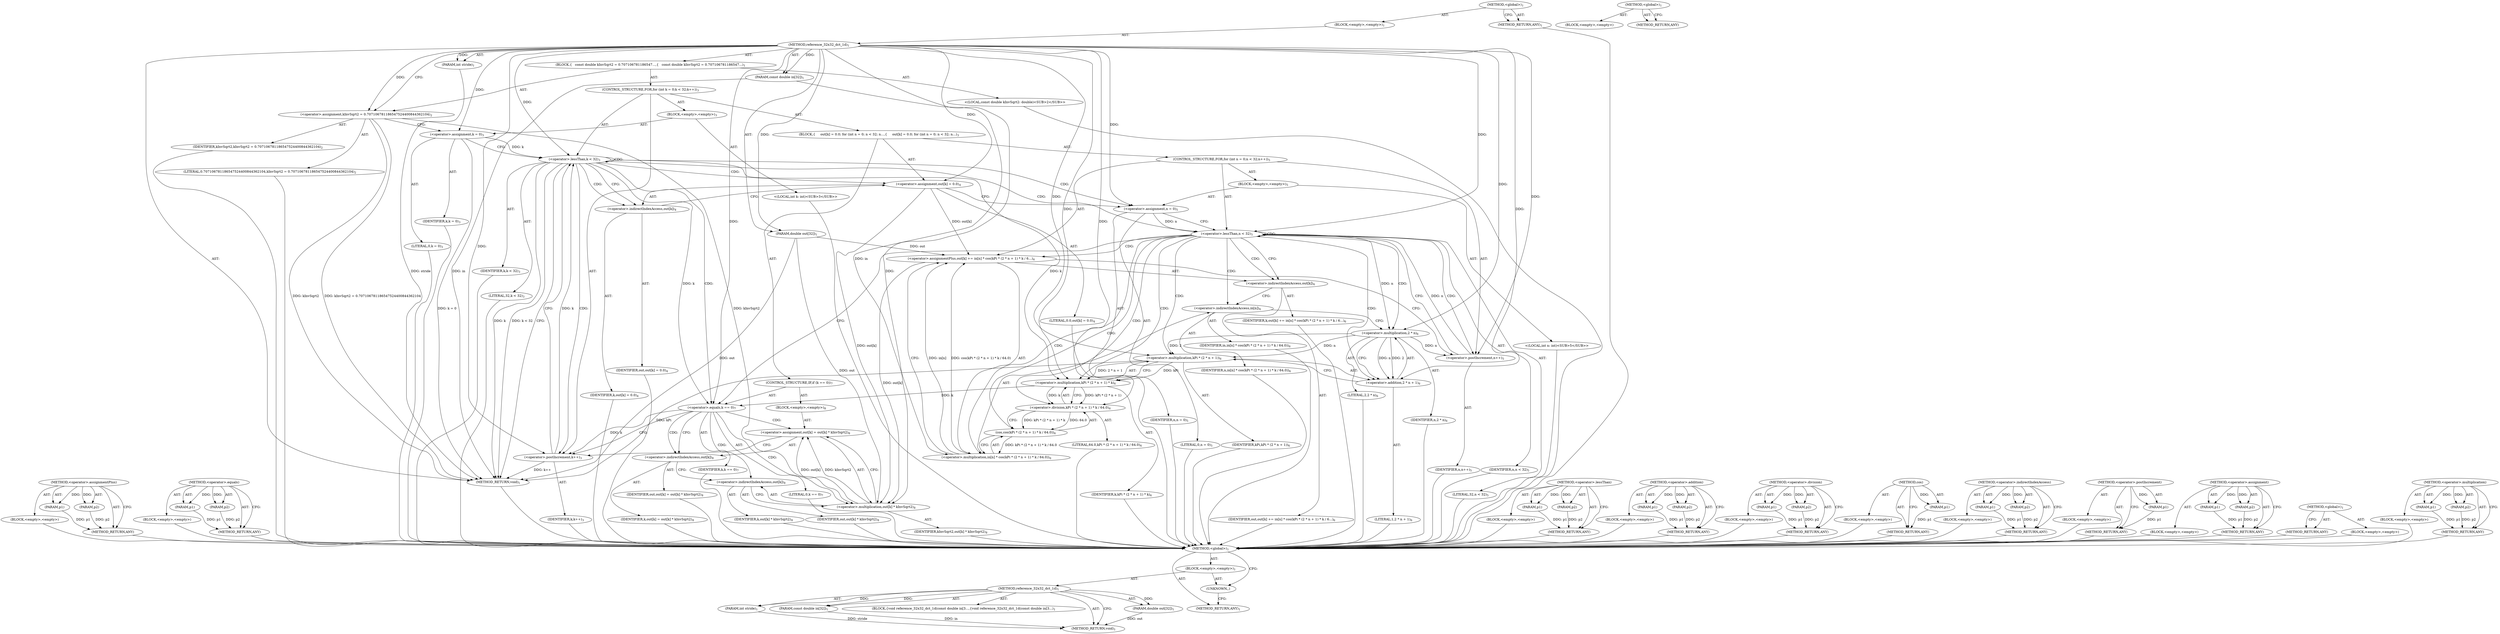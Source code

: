 digraph "&lt;global&gt;" {
vulnerable_119 [label=<(METHOD,&lt;operator&gt;.assignmentPlus)>];
vulnerable_120 [label=<(PARAM,p1)>];
vulnerable_121 [label=<(PARAM,p2)>];
vulnerable_122 [label=<(BLOCK,&lt;empty&gt;,&lt;empty&gt;)>];
vulnerable_123 [label=<(METHOD_RETURN,ANY)>];
vulnerable_143 [label=<(METHOD,&lt;operator&gt;.equals)>];
vulnerable_144 [label=<(PARAM,p1)>];
vulnerable_145 [label=<(PARAM,p2)>];
vulnerable_146 [label=<(BLOCK,&lt;empty&gt;,&lt;empty&gt;)>];
vulnerable_147 [label=<(METHOD_RETURN,ANY)>];
vulnerable_6 [label=<(METHOD,&lt;global&gt;)<SUB>1</SUB>>];
vulnerable_7 [label=<(BLOCK,&lt;empty&gt;,&lt;empty&gt;)<SUB>1</SUB>>];
vulnerable_8 [label=<(METHOD,reference_32x32_dct_1d)<SUB>1</SUB>>];
vulnerable_9 [label=<(PARAM,const double in[32])<SUB>1</SUB>>];
vulnerable_10 [label=<(PARAM,double out[32])<SUB>1</SUB>>];
vulnerable_11 [label=<(PARAM,int stride)<SUB>1</SUB>>];
vulnerable_12 [label=<(BLOCK,{
   const double kInvSqrt2 = 0.707106781186547...,{
   const double kInvSqrt2 = 0.707106781186547...)<SUB>1</SUB>>];
vulnerable_13 [label="<(LOCAL,const double kInvSqrt2: double)<SUB>2</SUB>>"];
vulnerable_14 [label=<(&lt;operator&gt;.assignment,kInvSqrt2 = 0.707106781186547524400844362104)<SUB>2</SUB>>];
vulnerable_15 [label=<(IDENTIFIER,kInvSqrt2,kInvSqrt2 = 0.707106781186547524400844362104)<SUB>2</SUB>>];
vulnerable_16 [label=<(LITERAL,0.707106781186547524400844362104,kInvSqrt2 = 0.707106781186547524400844362104)<SUB>2</SUB>>];
vulnerable_17 [label=<(CONTROL_STRUCTURE,FOR,for (int k = 0;k &lt; 32;k++))<SUB>3</SUB>>];
vulnerable_18 [label=<(BLOCK,&lt;empty&gt;,&lt;empty&gt;)<SUB>3</SUB>>];
vulnerable_19 [label="<(LOCAL,int k: int)<SUB>3</SUB>>"];
vulnerable_20 [label=<(&lt;operator&gt;.assignment,k = 0)<SUB>3</SUB>>];
vulnerable_21 [label=<(IDENTIFIER,k,k = 0)<SUB>3</SUB>>];
vulnerable_22 [label=<(LITERAL,0,k = 0)<SUB>3</SUB>>];
vulnerable_23 [label=<(&lt;operator&gt;.lessThan,k &lt; 32)<SUB>3</SUB>>];
vulnerable_24 [label=<(IDENTIFIER,k,k &lt; 32)<SUB>3</SUB>>];
vulnerable_25 [label=<(LITERAL,32,k &lt; 32)<SUB>3</SUB>>];
vulnerable_26 [label=<(&lt;operator&gt;.postIncrement,k++)<SUB>3</SUB>>];
vulnerable_27 [label=<(IDENTIFIER,k,k++)<SUB>3</SUB>>];
vulnerable_28 [label=<(BLOCK,{
     out[k] = 0.0;
 for (int n = 0; n &lt; 32; n...,{
     out[k] = 0.0;
 for (int n = 0; n &lt; 32; n...)<SUB>3</SUB>>];
vulnerable_29 [label=<(&lt;operator&gt;.assignment,out[k] = 0.0)<SUB>4</SUB>>];
vulnerable_30 [label=<(&lt;operator&gt;.indirectIndexAccess,out[k])<SUB>4</SUB>>];
vulnerable_31 [label=<(IDENTIFIER,out,out[k] = 0.0)<SUB>4</SUB>>];
vulnerable_32 [label=<(IDENTIFIER,k,out[k] = 0.0)<SUB>4</SUB>>];
vulnerable_33 [label=<(LITERAL,0.0,out[k] = 0.0)<SUB>4</SUB>>];
vulnerable_34 [label=<(CONTROL_STRUCTURE,FOR,for (int n = 0;n &lt; 32;n++))<SUB>5</SUB>>];
vulnerable_35 [label=<(BLOCK,&lt;empty&gt;,&lt;empty&gt;)<SUB>5</SUB>>];
vulnerable_36 [label="<(LOCAL,int n: int)<SUB>5</SUB>>"];
vulnerable_37 [label=<(&lt;operator&gt;.assignment,n = 0)<SUB>5</SUB>>];
vulnerable_38 [label=<(IDENTIFIER,n,n = 0)<SUB>5</SUB>>];
vulnerable_39 [label=<(LITERAL,0,n = 0)<SUB>5</SUB>>];
vulnerable_40 [label=<(&lt;operator&gt;.lessThan,n &lt; 32)<SUB>5</SUB>>];
vulnerable_41 [label=<(IDENTIFIER,n,n &lt; 32)<SUB>5</SUB>>];
vulnerable_42 [label=<(LITERAL,32,n &lt; 32)<SUB>5</SUB>>];
vulnerable_43 [label=<(&lt;operator&gt;.postIncrement,n++)<SUB>5</SUB>>];
vulnerable_44 [label=<(IDENTIFIER,n,n++)<SUB>5</SUB>>];
vulnerable_45 [label=<(&lt;operator&gt;.assignmentPlus,out[k] += in[n] * cos(kPi * (2 * n + 1) * k / 6...)<SUB>6</SUB>>];
vulnerable_46 [label=<(&lt;operator&gt;.indirectIndexAccess,out[k])<SUB>6</SUB>>];
vulnerable_47 [label=<(IDENTIFIER,out,out[k] += in[n] * cos(kPi * (2 * n + 1) * k / 6...)<SUB>6</SUB>>];
vulnerable_48 [label=<(IDENTIFIER,k,out[k] += in[n] * cos(kPi * (2 * n + 1) * k / 6...)<SUB>6</SUB>>];
vulnerable_49 [label=<(&lt;operator&gt;.multiplication,in[n] * cos(kPi * (2 * n + 1) * k / 64.0))<SUB>6</SUB>>];
vulnerable_50 [label=<(&lt;operator&gt;.indirectIndexAccess,in[n])<SUB>6</SUB>>];
vulnerable_51 [label=<(IDENTIFIER,in,in[n] * cos(kPi * (2 * n + 1) * k / 64.0))<SUB>6</SUB>>];
vulnerable_52 [label=<(IDENTIFIER,n,in[n] * cos(kPi * (2 * n + 1) * k / 64.0))<SUB>6</SUB>>];
vulnerable_53 [label=<(cos,cos(kPi * (2 * n + 1) * k / 64.0))<SUB>6</SUB>>];
vulnerable_54 [label=<(&lt;operator&gt;.division,kPi * (2 * n + 1) * k / 64.0)<SUB>6</SUB>>];
vulnerable_55 [label=<(&lt;operator&gt;.multiplication,kPi * (2 * n + 1) * k)<SUB>6</SUB>>];
vulnerable_56 [label=<(&lt;operator&gt;.multiplication,kPi * (2 * n + 1))<SUB>6</SUB>>];
vulnerable_57 [label=<(IDENTIFIER,kPi,kPi * (2 * n + 1))<SUB>6</SUB>>];
vulnerable_58 [label=<(&lt;operator&gt;.addition,2 * n + 1)<SUB>6</SUB>>];
vulnerable_59 [label=<(&lt;operator&gt;.multiplication,2 * n)<SUB>6</SUB>>];
vulnerable_60 [label=<(LITERAL,2,2 * n)<SUB>6</SUB>>];
vulnerable_61 [label=<(IDENTIFIER,n,2 * n)<SUB>6</SUB>>];
vulnerable_62 [label=<(LITERAL,1,2 * n + 1)<SUB>6</SUB>>];
vulnerable_63 [label=<(IDENTIFIER,k,kPi * (2 * n + 1) * k)<SUB>6</SUB>>];
vulnerable_64 [label=<(LITERAL,64.0,kPi * (2 * n + 1) * k / 64.0)<SUB>6</SUB>>];
vulnerable_65 [label=<(CONTROL_STRUCTURE,IF,if (k == 0))<SUB>7</SUB>>];
vulnerable_66 [label=<(&lt;operator&gt;.equals,k == 0)<SUB>7</SUB>>];
vulnerable_67 [label=<(IDENTIFIER,k,k == 0)<SUB>7</SUB>>];
vulnerable_68 [label=<(LITERAL,0,k == 0)<SUB>7</SUB>>];
vulnerable_69 [label=<(BLOCK,&lt;empty&gt;,&lt;empty&gt;)<SUB>8</SUB>>];
vulnerable_70 [label=<(&lt;operator&gt;.assignment,out[k] = out[k] * kInvSqrt2)<SUB>8</SUB>>];
vulnerable_71 [label=<(&lt;operator&gt;.indirectIndexAccess,out[k])<SUB>8</SUB>>];
vulnerable_72 [label=<(IDENTIFIER,out,out[k] = out[k] * kInvSqrt2)<SUB>8</SUB>>];
vulnerable_73 [label=<(IDENTIFIER,k,out[k] = out[k] * kInvSqrt2)<SUB>8</SUB>>];
vulnerable_74 [label=<(&lt;operator&gt;.multiplication,out[k] * kInvSqrt2)<SUB>8</SUB>>];
vulnerable_75 [label=<(&lt;operator&gt;.indirectIndexAccess,out[k])<SUB>8</SUB>>];
vulnerable_76 [label=<(IDENTIFIER,out,out[k] * kInvSqrt2)<SUB>8</SUB>>];
vulnerable_77 [label=<(IDENTIFIER,k,out[k] * kInvSqrt2)<SUB>8</SUB>>];
vulnerable_78 [label=<(IDENTIFIER,kInvSqrt2,out[k] * kInvSqrt2)<SUB>8</SUB>>];
vulnerable_79 [label=<(METHOD_RETURN,void)<SUB>1</SUB>>];
vulnerable_81 [label=<(METHOD_RETURN,ANY)<SUB>1</SUB>>];
vulnerable_105 [label=<(METHOD,&lt;operator&gt;.lessThan)>];
vulnerable_106 [label=<(PARAM,p1)>];
vulnerable_107 [label=<(PARAM,p2)>];
vulnerable_108 [label=<(BLOCK,&lt;empty&gt;,&lt;empty&gt;)>];
vulnerable_109 [label=<(METHOD_RETURN,ANY)>];
vulnerable_138 [label=<(METHOD,&lt;operator&gt;.addition)>];
vulnerable_139 [label=<(PARAM,p1)>];
vulnerable_140 [label=<(PARAM,p2)>];
vulnerable_141 [label=<(BLOCK,&lt;empty&gt;,&lt;empty&gt;)>];
vulnerable_142 [label=<(METHOD_RETURN,ANY)>];
vulnerable_133 [label=<(METHOD,&lt;operator&gt;.division)>];
vulnerable_134 [label=<(PARAM,p1)>];
vulnerable_135 [label=<(PARAM,p2)>];
vulnerable_136 [label=<(BLOCK,&lt;empty&gt;,&lt;empty&gt;)>];
vulnerable_137 [label=<(METHOD_RETURN,ANY)>];
vulnerable_129 [label=<(METHOD,cos)>];
vulnerable_130 [label=<(PARAM,p1)>];
vulnerable_131 [label=<(BLOCK,&lt;empty&gt;,&lt;empty&gt;)>];
vulnerable_132 [label=<(METHOD_RETURN,ANY)>];
vulnerable_114 [label=<(METHOD,&lt;operator&gt;.indirectIndexAccess)>];
vulnerable_115 [label=<(PARAM,p1)>];
vulnerable_116 [label=<(PARAM,p2)>];
vulnerable_117 [label=<(BLOCK,&lt;empty&gt;,&lt;empty&gt;)>];
vulnerable_118 [label=<(METHOD_RETURN,ANY)>];
vulnerable_110 [label=<(METHOD,&lt;operator&gt;.postIncrement)>];
vulnerable_111 [label=<(PARAM,p1)>];
vulnerable_112 [label=<(BLOCK,&lt;empty&gt;,&lt;empty&gt;)>];
vulnerable_113 [label=<(METHOD_RETURN,ANY)>];
vulnerable_100 [label=<(METHOD,&lt;operator&gt;.assignment)>];
vulnerable_101 [label=<(PARAM,p1)>];
vulnerable_102 [label=<(PARAM,p2)>];
vulnerable_103 [label=<(BLOCK,&lt;empty&gt;,&lt;empty&gt;)>];
vulnerable_104 [label=<(METHOD_RETURN,ANY)>];
vulnerable_94 [label=<(METHOD,&lt;global&gt;)<SUB>1</SUB>>];
vulnerable_95 [label=<(BLOCK,&lt;empty&gt;,&lt;empty&gt;)>];
vulnerable_96 [label=<(METHOD_RETURN,ANY)>];
vulnerable_124 [label=<(METHOD,&lt;operator&gt;.multiplication)>];
vulnerable_125 [label=<(PARAM,p1)>];
vulnerable_126 [label=<(PARAM,p2)>];
vulnerable_127 [label=<(BLOCK,&lt;empty&gt;,&lt;empty&gt;)>];
vulnerable_128 [label=<(METHOD_RETURN,ANY)>];
fixed_6 [label=<(METHOD,&lt;global&gt;)<SUB>1</SUB>>];
fixed_7 [label=<(BLOCK,&lt;empty&gt;,&lt;empty&gt;)<SUB>1</SUB>>];
fixed_8 [label=<(METHOD,reference_32x32_dct_1d)<SUB>1</SUB>>];
fixed_9 [label=<(PARAM,const double in[32])<SUB>1</SUB>>];
fixed_10 [label=<(PARAM,double out[32])<SUB>1</SUB>>];
fixed_11 [label=<(PARAM,int stride)<SUB>1</SUB>>];
fixed_12 [label=<(BLOCK,{
void reference_32x32_dct_1d(const double in[3...,{
void reference_32x32_dct_1d(const double in[3...)<SUB>1</SUB>>];
fixed_13 [label=<(METHOD_RETURN,void)<SUB>1</SUB>>];
fixed_15 [label=<(UNKNOWN,,)>];
fixed_16 [label=<(METHOD_RETURN,ANY)<SUB>1</SUB>>];
fixed_27 [label=<(METHOD,&lt;global&gt;)<SUB>1</SUB>>];
fixed_28 [label=<(BLOCK,&lt;empty&gt;,&lt;empty&gt;)>];
fixed_29 [label=<(METHOD_RETURN,ANY)>];
vulnerable_119 -> vulnerable_120  [key=0, label="AST: "];
vulnerable_119 -> vulnerable_120  [key=1, label="DDG: "];
vulnerable_119 -> vulnerable_122  [key=0, label="AST: "];
vulnerable_119 -> vulnerable_121  [key=0, label="AST: "];
vulnerable_119 -> vulnerable_121  [key=1, label="DDG: "];
vulnerable_119 -> vulnerable_123  [key=0, label="AST: "];
vulnerable_119 -> vulnerable_123  [key=1, label="CFG: "];
vulnerable_120 -> vulnerable_123  [key=0, label="DDG: p1"];
vulnerable_121 -> vulnerable_123  [key=0, label="DDG: p2"];
vulnerable_122 -> fixed_6  [key=0];
vulnerable_123 -> fixed_6  [key=0];
vulnerable_143 -> vulnerable_144  [key=0, label="AST: "];
vulnerable_143 -> vulnerable_144  [key=1, label="DDG: "];
vulnerable_143 -> vulnerable_146  [key=0, label="AST: "];
vulnerable_143 -> vulnerable_145  [key=0, label="AST: "];
vulnerable_143 -> vulnerable_145  [key=1, label="DDG: "];
vulnerable_143 -> vulnerable_147  [key=0, label="AST: "];
vulnerable_143 -> vulnerable_147  [key=1, label="CFG: "];
vulnerable_144 -> vulnerable_147  [key=0, label="DDG: p1"];
vulnerable_145 -> vulnerable_147  [key=0, label="DDG: p2"];
vulnerable_146 -> fixed_6  [key=0];
vulnerable_147 -> fixed_6  [key=0];
vulnerable_6 -> vulnerable_7  [key=0, label="AST: "];
vulnerable_6 -> vulnerable_81  [key=0, label="AST: "];
vulnerable_6 -> vulnerable_81  [key=1, label="CFG: "];
vulnerable_7 -> vulnerable_8  [key=0, label="AST: "];
vulnerable_8 -> vulnerable_9  [key=0, label="AST: "];
vulnerable_8 -> vulnerable_9  [key=1, label="DDG: "];
vulnerable_8 -> vulnerable_10  [key=0, label="AST: "];
vulnerable_8 -> vulnerable_10  [key=1, label="DDG: "];
vulnerable_8 -> vulnerable_11  [key=0, label="AST: "];
vulnerable_8 -> vulnerable_11  [key=1, label="DDG: "];
vulnerable_8 -> vulnerable_12  [key=0, label="AST: "];
vulnerable_8 -> vulnerable_79  [key=0, label="AST: "];
vulnerable_8 -> vulnerable_14  [key=0, label="CFG: "];
vulnerable_8 -> vulnerable_14  [key=1, label="DDG: "];
vulnerable_8 -> vulnerable_20  [key=0, label="DDG: "];
vulnerable_8 -> vulnerable_23  [key=0, label="DDG: "];
vulnerable_8 -> vulnerable_26  [key=0, label="DDG: "];
vulnerable_8 -> vulnerable_29  [key=0, label="DDG: "];
vulnerable_8 -> vulnerable_37  [key=0, label="DDG: "];
vulnerable_8 -> vulnerable_40  [key=0, label="DDG: "];
vulnerable_8 -> vulnerable_43  [key=0, label="DDG: "];
vulnerable_8 -> vulnerable_66  [key=0, label="DDG: "];
vulnerable_8 -> vulnerable_74  [key=0, label="DDG: "];
vulnerable_8 -> vulnerable_54  [key=0, label="DDG: "];
vulnerable_8 -> vulnerable_55  [key=0, label="DDG: "];
vulnerable_8 -> vulnerable_56  [key=0, label="DDG: "];
vulnerable_8 -> vulnerable_58  [key=0, label="DDG: "];
vulnerable_8 -> vulnerable_59  [key=0, label="DDG: "];
vulnerable_9 -> vulnerable_79  [key=0, label="DDG: in"];
vulnerable_9 -> vulnerable_49  [key=0, label="DDG: in"];
vulnerable_10 -> vulnerable_79  [key=0, label="DDG: out"];
vulnerable_10 -> vulnerable_45  [key=0, label="DDG: out"];
vulnerable_10 -> vulnerable_74  [key=0, label="DDG: out"];
vulnerable_11 -> vulnerable_79  [key=0, label="DDG: stride"];
vulnerable_12 -> vulnerable_13  [key=0, label="AST: "];
vulnerable_12 -> vulnerable_14  [key=0, label="AST: "];
vulnerable_12 -> vulnerable_17  [key=0, label="AST: "];
vulnerable_13 -> fixed_6  [key=0];
vulnerable_14 -> vulnerable_15  [key=0, label="AST: "];
vulnerable_14 -> vulnerable_16  [key=0, label="AST: "];
vulnerable_14 -> vulnerable_20  [key=0, label="CFG: "];
vulnerable_14 -> vulnerable_79  [key=0, label="DDG: kInvSqrt2"];
vulnerable_14 -> vulnerable_79  [key=1, label="DDG: kInvSqrt2 = 0.707106781186547524400844362104"];
vulnerable_14 -> vulnerable_74  [key=0, label="DDG: kInvSqrt2"];
vulnerable_15 -> fixed_6  [key=0];
vulnerable_16 -> fixed_6  [key=0];
vulnerable_17 -> vulnerable_18  [key=0, label="AST: "];
vulnerable_17 -> vulnerable_23  [key=0, label="AST: "];
vulnerable_17 -> vulnerable_26  [key=0, label="AST: "];
vulnerable_17 -> vulnerable_28  [key=0, label="AST: "];
vulnerable_18 -> vulnerable_19  [key=0, label="AST: "];
vulnerable_18 -> vulnerable_20  [key=0, label="AST: "];
vulnerable_19 -> fixed_6  [key=0];
vulnerable_20 -> vulnerable_21  [key=0, label="AST: "];
vulnerable_20 -> vulnerable_22  [key=0, label="AST: "];
vulnerable_20 -> vulnerable_23  [key=0, label="CFG: "];
vulnerable_20 -> vulnerable_23  [key=1, label="DDG: k"];
vulnerable_20 -> vulnerable_79  [key=0, label="DDG: k = 0"];
vulnerable_21 -> fixed_6  [key=0];
vulnerable_22 -> fixed_6  [key=0];
vulnerable_23 -> vulnerable_24  [key=0, label="AST: "];
vulnerable_23 -> vulnerable_25  [key=0, label="AST: "];
vulnerable_23 -> vulnerable_79  [key=0, label="CFG: "];
vulnerable_23 -> vulnerable_79  [key=1, label="DDG: k"];
vulnerable_23 -> vulnerable_79  [key=2, label="DDG: k &lt; 32"];
vulnerable_23 -> vulnerable_30  [key=0, label="CFG: "];
vulnerable_23 -> vulnerable_30  [key=1, label="CDG: "];
vulnerable_23 -> vulnerable_66  [key=0, label="DDG: k"];
vulnerable_23 -> vulnerable_66  [key=1, label="CDG: "];
vulnerable_23 -> vulnerable_55  [key=0, label="DDG: k"];
vulnerable_23 -> vulnerable_26  [key=0, label="CDG: "];
vulnerable_23 -> vulnerable_37  [key=0, label="CDG: "];
vulnerable_23 -> vulnerable_40  [key=0, label="CDG: "];
vulnerable_23 -> vulnerable_29  [key=0, label="CDG: "];
vulnerable_23 -> vulnerable_23  [key=0, label="CDG: "];
vulnerable_24 -> fixed_6  [key=0];
vulnerable_25 -> fixed_6  [key=0];
vulnerable_26 -> vulnerable_27  [key=0, label="AST: "];
vulnerable_26 -> vulnerable_23  [key=0, label="CFG: "];
vulnerable_26 -> vulnerable_23  [key=1, label="DDG: k"];
vulnerable_26 -> vulnerable_79  [key=0, label="DDG: k++"];
vulnerable_27 -> fixed_6  [key=0];
vulnerable_28 -> vulnerable_29  [key=0, label="AST: "];
vulnerable_28 -> vulnerable_34  [key=0, label="AST: "];
vulnerable_28 -> vulnerable_65  [key=0, label="AST: "];
vulnerable_29 -> vulnerable_30  [key=0, label="AST: "];
vulnerable_29 -> vulnerable_33  [key=0, label="AST: "];
vulnerable_29 -> vulnerable_37  [key=0, label="CFG: "];
vulnerable_29 -> vulnerable_45  [key=0, label="DDG: out[k]"];
vulnerable_29 -> vulnerable_74  [key=0, label="DDG: out[k]"];
vulnerable_30 -> vulnerable_31  [key=0, label="AST: "];
vulnerable_30 -> vulnerable_32  [key=0, label="AST: "];
vulnerable_30 -> vulnerable_29  [key=0, label="CFG: "];
vulnerable_31 -> fixed_6  [key=0];
vulnerable_32 -> fixed_6  [key=0];
vulnerable_33 -> fixed_6  [key=0];
vulnerable_34 -> vulnerable_35  [key=0, label="AST: "];
vulnerable_34 -> vulnerable_40  [key=0, label="AST: "];
vulnerable_34 -> vulnerable_43  [key=0, label="AST: "];
vulnerable_34 -> vulnerable_45  [key=0, label="AST: "];
vulnerable_35 -> vulnerable_36  [key=0, label="AST: "];
vulnerable_35 -> vulnerable_37  [key=0, label="AST: "];
vulnerable_36 -> fixed_6  [key=0];
vulnerable_37 -> vulnerable_38  [key=0, label="AST: "];
vulnerable_37 -> vulnerable_39  [key=0, label="AST: "];
vulnerable_37 -> vulnerable_40  [key=0, label="CFG: "];
vulnerable_37 -> vulnerable_40  [key=1, label="DDG: n"];
vulnerable_38 -> fixed_6  [key=0];
vulnerable_39 -> fixed_6  [key=0];
vulnerable_40 -> vulnerable_41  [key=0, label="AST: "];
vulnerable_40 -> vulnerable_42  [key=0, label="AST: "];
vulnerable_40 -> vulnerable_46  [key=0, label="CFG: "];
vulnerable_40 -> vulnerable_46  [key=1, label="CDG: "];
vulnerable_40 -> vulnerable_66  [key=0, label="CFG: "];
vulnerable_40 -> vulnerable_59  [key=0, label="DDG: n"];
vulnerable_40 -> vulnerable_59  [key=1, label="CDG: "];
vulnerable_40 -> vulnerable_49  [key=0, label="CDG: "];
vulnerable_40 -> vulnerable_56  [key=0, label="CDG: "];
vulnerable_40 -> vulnerable_45  [key=0, label="CDG: "];
vulnerable_40 -> vulnerable_40  [key=0, label="CDG: "];
vulnerable_40 -> vulnerable_50  [key=0, label="CDG: "];
vulnerable_40 -> vulnerable_54  [key=0, label="CDG: "];
vulnerable_40 -> vulnerable_43  [key=0, label="CDG: "];
vulnerable_40 -> vulnerable_58  [key=0, label="CDG: "];
vulnerable_40 -> vulnerable_53  [key=0, label="CDG: "];
vulnerable_40 -> vulnerable_55  [key=0, label="CDG: "];
vulnerable_41 -> fixed_6  [key=0];
vulnerable_42 -> fixed_6  [key=0];
vulnerable_43 -> vulnerable_44  [key=0, label="AST: "];
vulnerable_43 -> vulnerable_40  [key=0, label="CFG: "];
vulnerable_43 -> vulnerable_40  [key=1, label="DDG: n"];
vulnerable_44 -> fixed_6  [key=0];
vulnerable_45 -> vulnerable_46  [key=0, label="AST: "];
vulnerable_45 -> vulnerable_49  [key=0, label="AST: "];
vulnerable_45 -> vulnerable_43  [key=0, label="CFG: "];
vulnerable_45 -> vulnerable_74  [key=0, label="DDG: out[k]"];
vulnerable_46 -> vulnerable_47  [key=0, label="AST: "];
vulnerable_46 -> vulnerable_48  [key=0, label="AST: "];
vulnerable_46 -> vulnerable_50  [key=0, label="CFG: "];
vulnerable_47 -> fixed_6  [key=0];
vulnerable_48 -> fixed_6  [key=0];
vulnerable_49 -> vulnerable_50  [key=0, label="AST: "];
vulnerable_49 -> vulnerable_53  [key=0, label="AST: "];
vulnerable_49 -> vulnerable_45  [key=0, label="CFG: "];
vulnerable_49 -> vulnerable_45  [key=1, label="DDG: in[n]"];
vulnerable_49 -> vulnerable_45  [key=2, label="DDG: cos(kPi * (2 * n + 1) * k / 64.0)"];
vulnerable_50 -> vulnerable_51  [key=0, label="AST: "];
vulnerable_50 -> vulnerable_52  [key=0, label="AST: "];
vulnerable_50 -> vulnerable_59  [key=0, label="CFG: "];
vulnerable_51 -> fixed_6  [key=0];
vulnerable_52 -> fixed_6  [key=0];
vulnerable_53 -> vulnerable_54  [key=0, label="AST: "];
vulnerable_53 -> vulnerable_49  [key=0, label="CFG: "];
vulnerable_53 -> vulnerable_49  [key=1, label="DDG: kPi * (2 * n + 1) * k / 64.0"];
vulnerable_54 -> vulnerable_55  [key=0, label="AST: "];
vulnerable_54 -> vulnerable_64  [key=0, label="AST: "];
vulnerable_54 -> vulnerable_53  [key=0, label="CFG: "];
vulnerable_54 -> vulnerable_53  [key=1, label="DDG: kPi * (2 * n + 1) * k"];
vulnerable_54 -> vulnerable_53  [key=2, label="DDG: 64.0"];
vulnerable_55 -> vulnerable_56  [key=0, label="AST: "];
vulnerable_55 -> vulnerable_63  [key=0, label="AST: "];
vulnerable_55 -> vulnerable_54  [key=0, label="CFG: "];
vulnerable_55 -> vulnerable_54  [key=1, label="DDG: kPi * (2 * n + 1)"];
vulnerable_55 -> vulnerable_54  [key=2, label="DDG: k"];
vulnerable_55 -> vulnerable_66  [key=0, label="DDG: k"];
vulnerable_56 -> vulnerable_57  [key=0, label="AST: "];
vulnerable_56 -> vulnerable_58  [key=0, label="AST: "];
vulnerable_56 -> vulnerable_55  [key=0, label="CFG: "];
vulnerable_56 -> vulnerable_55  [key=1, label="DDG: kPi"];
vulnerable_56 -> vulnerable_55  [key=2, label="DDG: 2 * n + 1"];
vulnerable_56 -> vulnerable_79  [key=0, label="DDG: kPi"];
vulnerable_57 -> fixed_6  [key=0];
vulnerable_58 -> vulnerable_59  [key=0, label="AST: "];
vulnerable_58 -> vulnerable_62  [key=0, label="AST: "];
vulnerable_58 -> vulnerable_56  [key=0, label="CFG: "];
vulnerable_59 -> vulnerable_60  [key=0, label="AST: "];
vulnerable_59 -> vulnerable_61  [key=0, label="AST: "];
vulnerable_59 -> vulnerable_58  [key=0, label="CFG: "];
vulnerable_59 -> vulnerable_58  [key=1, label="DDG: 2"];
vulnerable_59 -> vulnerable_58  [key=2, label="DDG: n"];
vulnerable_59 -> vulnerable_43  [key=0, label="DDG: n"];
vulnerable_59 -> vulnerable_56  [key=0, label="DDG: 2"];
vulnerable_59 -> vulnerable_56  [key=1, label="DDG: n"];
vulnerable_60 -> fixed_6  [key=0];
vulnerable_61 -> fixed_6  [key=0];
vulnerable_62 -> fixed_6  [key=0];
vulnerable_63 -> fixed_6  [key=0];
vulnerable_64 -> fixed_6  [key=0];
vulnerable_65 -> vulnerable_66  [key=0, label="AST: "];
vulnerable_65 -> vulnerable_69  [key=0, label="AST: "];
vulnerable_66 -> vulnerable_67  [key=0, label="AST: "];
vulnerable_66 -> vulnerable_68  [key=0, label="AST: "];
vulnerable_66 -> vulnerable_71  [key=0, label="CFG: "];
vulnerable_66 -> vulnerable_71  [key=1, label="CDG: "];
vulnerable_66 -> vulnerable_26  [key=0, label="CFG: "];
vulnerable_66 -> vulnerable_26  [key=1, label="DDG: k"];
vulnerable_66 -> vulnerable_75  [key=0, label="CDG: "];
vulnerable_66 -> vulnerable_74  [key=0, label="CDG: "];
vulnerable_66 -> vulnerable_70  [key=0, label="CDG: "];
vulnerable_67 -> fixed_6  [key=0];
vulnerable_68 -> fixed_6  [key=0];
vulnerable_69 -> vulnerable_70  [key=0, label="AST: "];
vulnerable_70 -> vulnerable_71  [key=0, label="AST: "];
vulnerable_70 -> vulnerable_74  [key=0, label="AST: "];
vulnerable_70 -> vulnerable_26  [key=0, label="CFG: "];
vulnerable_71 -> vulnerable_72  [key=0, label="AST: "];
vulnerable_71 -> vulnerable_73  [key=0, label="AST: "];
vulnerable_71 -> vulnerable_75  [key=0, label="CFG: "];
vulnerable_72 -> fixed_6  [key=0];
vulnerable_73 -> fixed_6  [key=0];
vulnerable_74 -> vulnerable_75  [key=0, label="AST: "];
vulnerable_74 -> vulnerable_78  [key=0, label="AST: "];
vulnerable_74 -> vulnerable_70  [key=0, label="CFG: "];
vulnerable_74 -> vulnerable_70  [key=1, label="DDG: out[k]"];
vulnerable_74 -> vulnerable_70  [key=2, label="DDG: kInvSqrt2"];
vulnerable_75 -> vulnerable_76  [key=0, label="AST: "];
vulnerable_75 -> vulnerable_77  [key=0, label="AST: "];
vulnerable_75 -> vulnerable_74  [key=0, label="CFG: "];
vulnerable_76 -> fixed_6  [key=0];
vulnerable_77 -> fixed_6  [key=0];
vulnerable_78 -> fixed_6  [key=0];
vulnerable_79 -> fixed_6  [key=0];
vulnerable_81 -> fixed_6  [key=0];
vulnerable_105 -> vulnerable_106  [key=0, label="AST: "];
vulnerable_105 -> vulnerable_106  [key=1, label="DDG: "];
vulnerable_105 -> vulnerable_108  [key=0, label="AST: "];
vulnerable_105 -> vulnerable_107  [key=0, label="AST: "];
vulnerable_105 -> vulnerable_107  [key=1, label="DDG: "];
vulnerable_105 -> vulnerable_109  [key=0, label="AST: "];
vulnerable_105 -> vulnerable_109  [key=1, label="CFG: "];
vulnerable_106 -> vulnerable_109  [key=0, label="DDG: p1"];
vulnerable_107 -> vulnerable_109  [key=0, label="DDG: p2"];
vulnerable_108 -> fixed_6  [key=0];
vulnerable_109 -> fixed_6  [key=0];
vulnerable_138 -> vulnerable_139  [key=0, label="AST: "];
vulnerable_138 -> vulnerable_139  [key=1, label="DDG: "];
vulnerable_138 -> vulnerable_141  [key=0, label="AST: "];
vulnerable_138 -> vulnerable_140  [key=0, label="AST: "];
vulnerable_138 -> vulnerable_140  [key=1, label="DDG: "];
vulnerable_138 -> vulnerable_142  [key=0, label="AST: "];
vulnerable_138 -> vulnerable_142  [key=1, label="CFG: "];
vulnerable_139 -> vulnerable_142  [key=0, label="DDG: p1"];
vulnerable_140 -> vulnerable_142  [key=0, label="DDG: p2"];
vulnerable_141 -> fixed_6  [key=0];
vulnerable_142 -> fixed_6  [key=0];
vulnerable_133 -> vulnerable_134  [key=0, label="AST: "];
vulnerable_133 -> vulnerable_134  [key=1, label="DDG: "];
vulnerable_133 -> vulnerable_136  [key=0, label="AST: "];
vulnerable_133 -> vulnerable_135  [key=0, label="AST: "];
vulnerable_133 -> vulnerable_135  [key=1, label="DDG: "];
vulnerable_133 -> vulnerable_137  [key=0, label="AST: "];
vulnerable_133 -> vulnerable_137  [key=1, label="CFG: "];
vulnerable_134 -> vulnerable_137  [key=0, label="DDG: p1"];
vulnerable_135 -> vulnerable_137  [key=0, label="DDG: p2"];
vulnerable_136 -> fixed_6  [key=0];
vulnerable_137 -> fixed_6  [key=0];
vulnerable_129 -> vulnerable_130  [key=0, label="AST: "];
vulnerable_129 -> vulnerable_130  [key=1, label="DDG: "];
vulnerable_129 -> vulnerable_131  [key=0, label="AST: "];
vulnerable_129 -> vulnerable_132  [key=0, label="AST: "];
vulnerable_129 -> vulnerable_132  [key=1, label="CFG: "];
vulnerable_130 -> vulnerable_132  [key=0, label="DDG: p1"];
vulnerable_131 -> fixed_6  [key=0];
vulnerable_132 -> fixed_6  [key=0];
vulnerable_114 -> vulnerable_115  [key=0, label="AST: "];
vulnerable_114 -> vulnerable_115  [key=1, label="DDG: "];
vulnerable_114 -> vulnerable_117  [key=0, label="AST: "];
vulnerable_114 -> vulnerable_116  [key=0, label="AST: "];
vulnerable_114 -> vulnerable_116  [key=1, label="DDG: "];
vulnerable_114 -> vulnerable_118  [key=0, label="AST: "];
vulnerable_114 -> vulnerable_118  [key=1, label="CFG: "];
vulnerable_115 -> vulnerable_118  [key=0, label="DDG: p1"];
vulnerable_116 -> vulnerable_118  [key=0, label="DDG: p2"];
vulnerable_117 -> fixed_6  [key=0];
vulnerable_118 -> fixed_6  [key=0];
vulnerable_110 -> vulnerable_111  [key=0, label="AST: "];
vulnerable_110 -> vulnerable_111  [key=1, label="DDG: "];
vulnerable_110 -> vulnerable_112  [key=0, label="AST: "];
vulnerable_110 -> vulnerable_113  [key=0, label="AST: "];
vulnerable_110 -> vulnerable_113  [key=1, label="CFG: "];
vulnerable_111 -> vulnerable_113  [key=0, label="DDG: p1"];
vulnerable_112 -> fixed_6  [key=0];
vulnerable_113 -> fixed_6  [key=0];
vulnerable_100 -> vulnerable_101  [key=0, label="AST: "];
vulnerable_100 -> vulnerable_101  [key=1, label="DDG: "];
vulnerable_100 -> vulnerable_103  [key=0, label="AST: "];
vulnerable_100 -> vulnerable_102  [key=0, label="AST: "];
vulnerable_100 -> vulnerable_102  [key=1, label="DDG: "];
vulnerable_100 -> vulnerable_104  [key=0, label="AST: "];
vulnerable_100 -> vulnerable_104  [key=1, label="CFG: "];
vulnerable_101 -> vulnerable_104  [key=0, label="DDG: p1"];
vulnerable_102 -> vulnerable_104  [key=0, label="DDG: p2"];
vulnerable_103 -> fixed_6  [key=0];
vulnerable_104 -> fixed_6  [key=0];
vulnerable_94 -> vulnerable_95  [key=0, label="AST: "];
vulnerable_94 -> vulnerable_96  [key=0, label="AST: "];
vulnerable_94 -> vulnerable_96  [key=1, label="CFG: "];
vulnerable_95 -> fixed_6  [key=0];
vulnerable_96 -> fixed_6  [key=0];
vulnerable_124 -> vulnerable_125  [key=0, label="AST: "];
vulnerable_124 -> vulnerable_125  [key=1, label="DDG: "];
vulnerable_124 -> vulnerable_127  [key=0, label="AST: "];
vulnerable_124 -> vulnerable_126  [key=0, label="AST: "];
vulnerable_124 -> vulnerable_126  [key=1, label="DDG: "];
vulnerable_124 -> vulnerable_128  [key=0, label="AST: "];
vulnerable_124 -> vulnerable_128  [key=1, label="CFG: "];
vulnerable_125 -> vulnerable_128  [key=0, label="DDG: p1"];
vulnerable_126 -> vulnerable_128  [key=0, label="DDG: p2"];
vulnerable_127 -> fixed_6  [key=0];
vulnerable_128 -> fixed_6  [key=0];
fixed_6 -> fixed_7  [key=0, label="AST: "];
fixed_6 -> fixed_16  [key=0, label="AST: "];
fixed_6 -> fixed_15  [key=0, label="CFG: "];
fixed_7 -> fixed_8  [key=0, label="AST: "];
fixed_7 -> fixed_15  [key=0, label="AST: "];
fixed_8 -> fixed_9  [key=0, label="AST: "];
fixed_8 -> fixed_9  [key=1, label="DDG: "];
fixed_8 -> fixed_10  [key=0, label="AST: "];
fixed_8 -> fixed_10  [key=1, label="DDG: "];
fixed_8 -> fixed_11  [key=0, label="AST: "];
fixed_8 -> fixed_11  [key=1, label="DDG: "];
fixed_8 -> fixed_12  [key=0, label="AST: "];
fixed_8 -> fixed_13  [key=0, label="AST: "];
fixed_8 -> fixed_13  [key=1, label="CFG: "];
fixed_9 -> fixed_13  [key=0, label="DDG: in"];
fixed_10 -> fixed_13  [key=0, label="DDG: out"];
fixed_11 -> fixed_13  [key=0, label="DDG: stride"];
fixed_15 -> fixed_16  [key=0, label="CFG: "];
fixed_27 -> fixed_28  [key=0, label="AST: "];
fixed_27 -> fixed_29  [key=0, label="AST: "];
fixed_27 -> fixed_29  [key=1, label="CFG: "];
}
